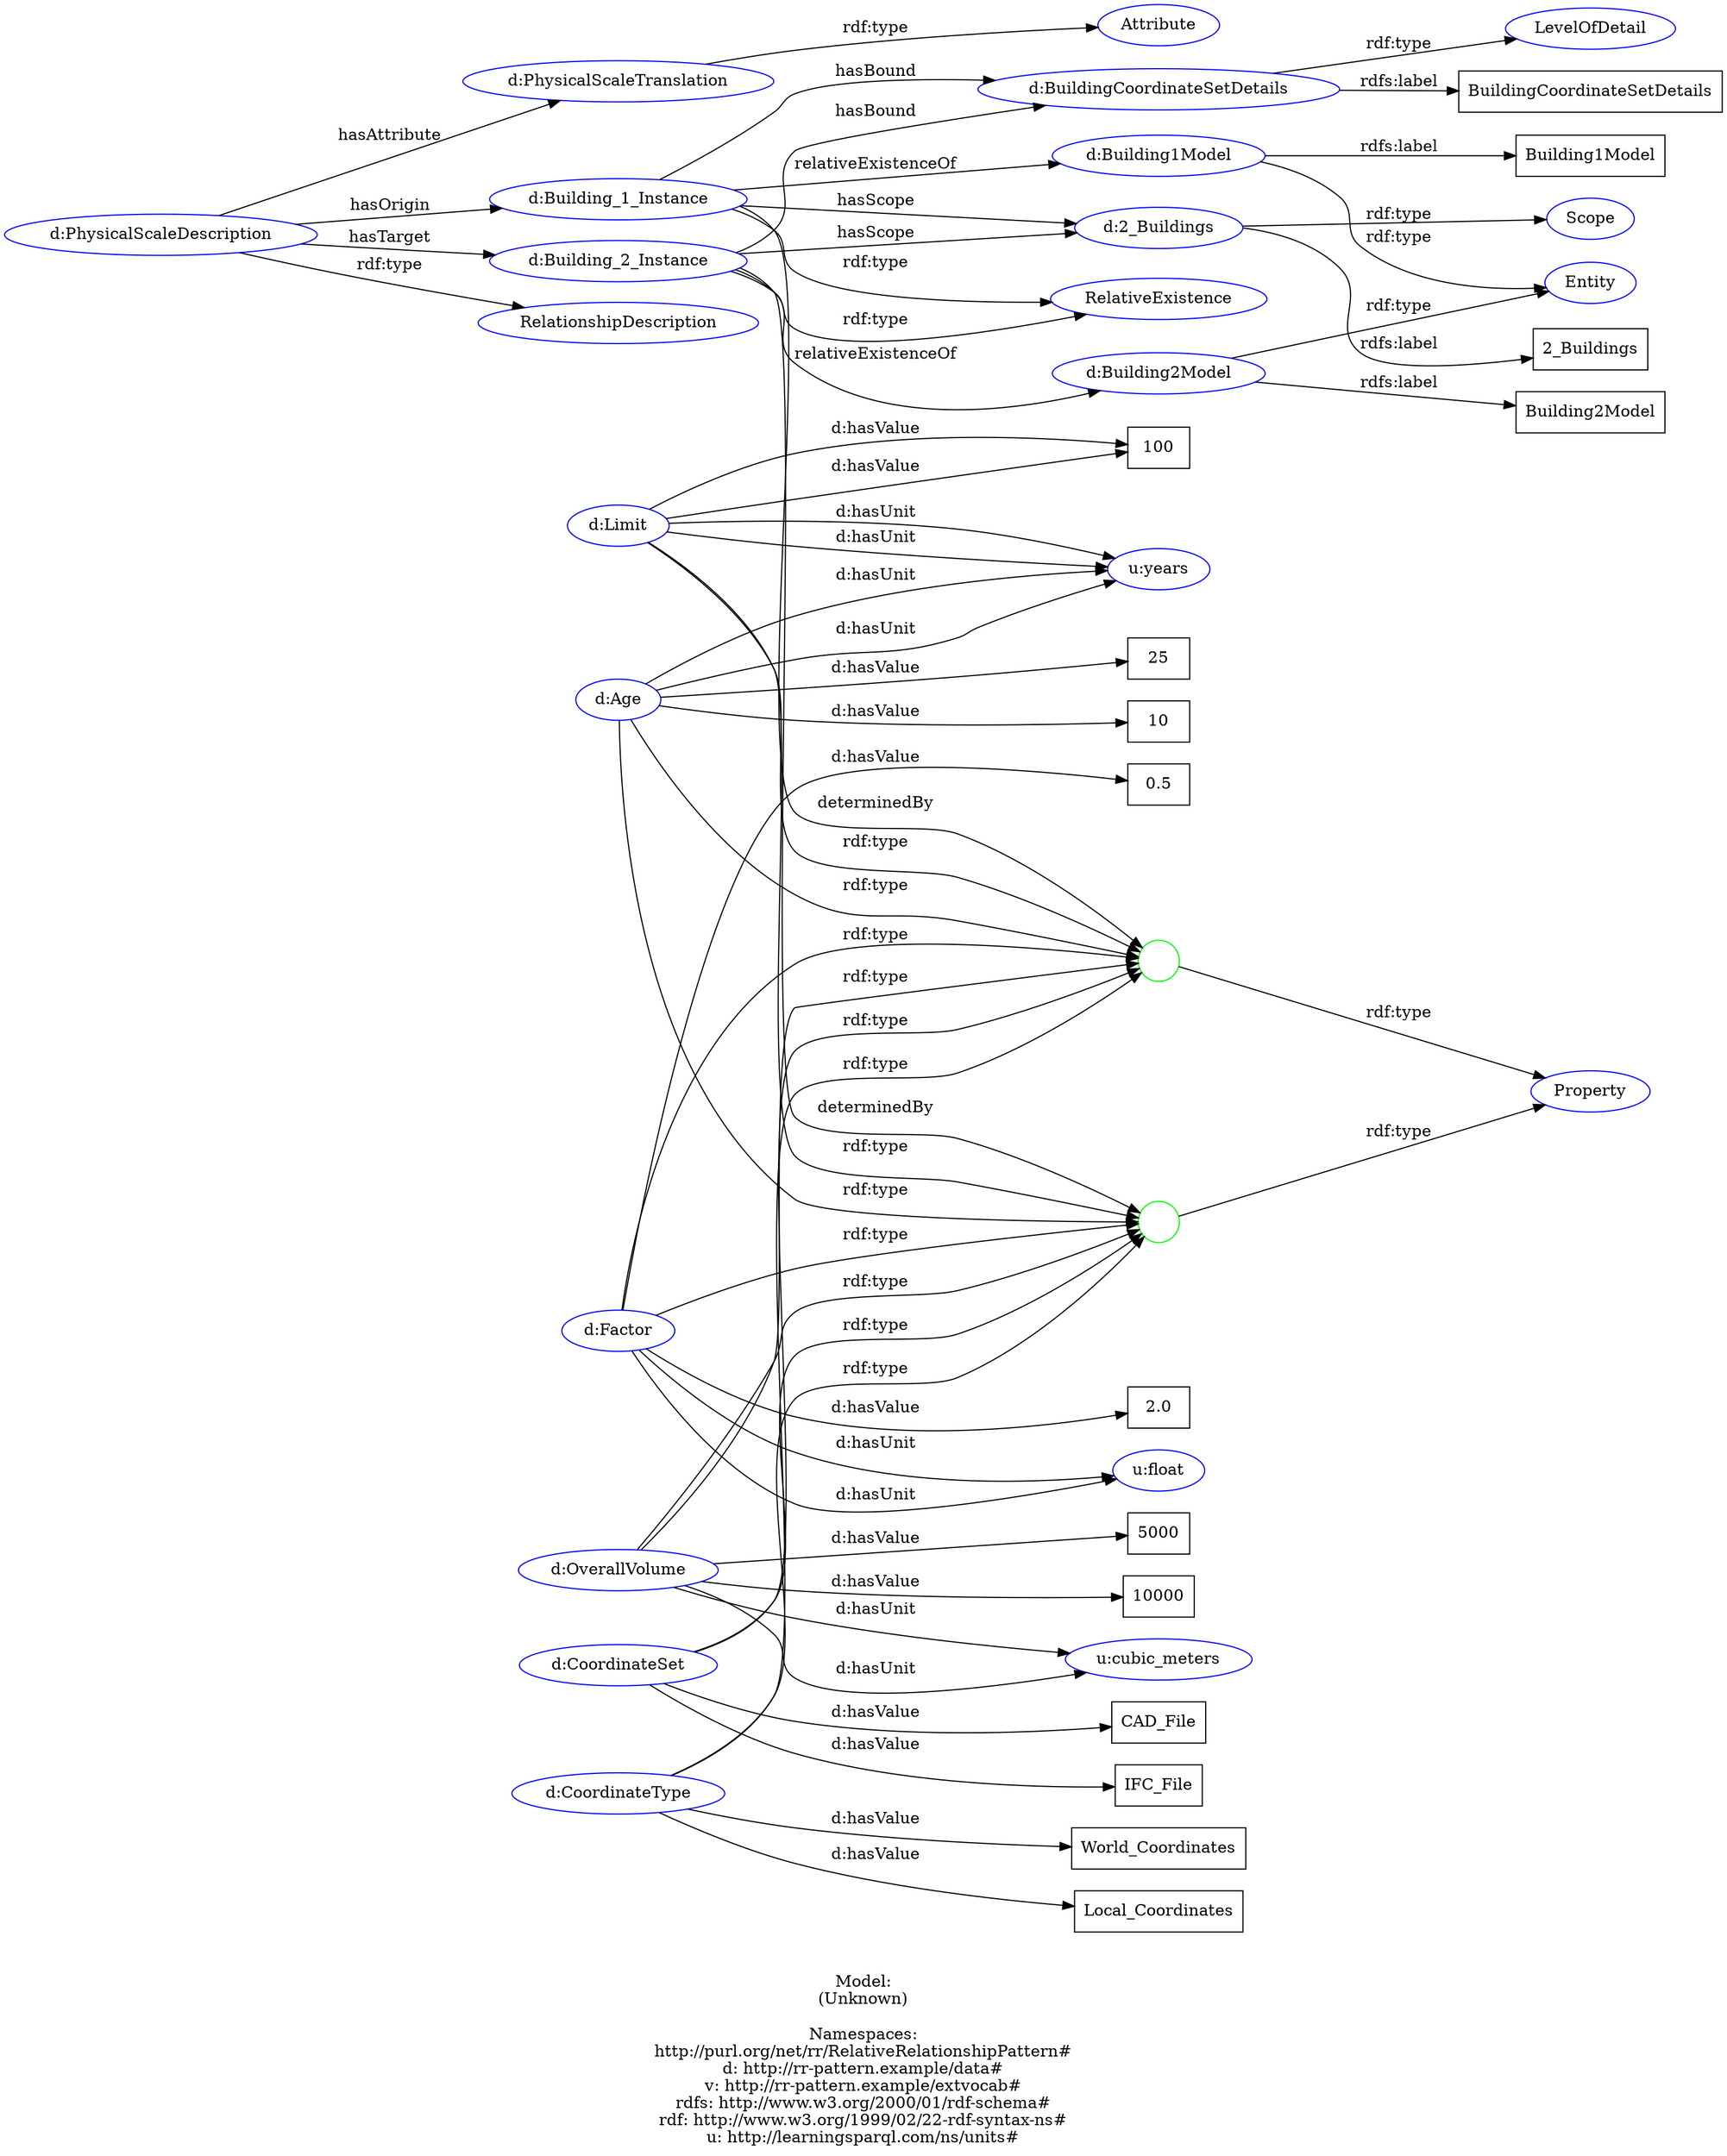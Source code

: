 digraph {
	rankdir = LR;
	charset="utf-8";

	"Rd:PhysicalScaleTranslation" -> "RAttribute" [ label="rdf:type" ];
	"Rd:Building_1_Instance" -> "RRelativeExistence" [ label="rdf:type" ];
	"Rd:Building_2_Instance" -> "RRelativeExistence" [ label="rdf:type" ];
	"Rd:Building1Model" -> "REntity" [ label="rdf:type" ];
	"Rd:Building1Model" -> "LBuilding1Model" [ label="rdfs:label" ];
	"Rd:Building2Model" -> "REntity" [ label="rdf:type" ];
	"Rd:Building2Model" -> "LBuilding2Model" [ label="rdfs:label" ];
	"Rd:PhysicalScaleDescription" -> "RRelationshipDescription" [ label="rdf:type" ];
	"Rd:PhysicalScaleDescription" -> "Rd:PhysicalScaleTranslation" [ label="hasAttribute" ];
	"Rd:PhysicalScaleDescription" -> "Rd:Building_1_Instance" [ label="hasOrigin" ];
	"Rd:PhysicalScaleDescription" -> "Rd:Building_2_Instance" [ label="hasTarget" ];
	"Rd:Building_1_Instance" -> "Rd:Building1Model" [ label="relativeExistenceOf" ];
	"Rd:Building_2_Instance" -> "Rd:Building2Model" [ label="relativeExistenceOf" ];
	"Rd:2_Buildings" -> "RScope" [ label="rdf:type" ];
	"Rd:2_Buildings" -> "L2_Buildings" [ label="rdfs:label" ];
	"Rd:BuildingCoordinateSetDetails" -> "RLevelOfDetail" [ label="rdf:type" ];
	"Rd:BuildingCoordinateSetDetails" -> "LBuildingCoordinateSetDetails" [ label="rdfs:label" ];
	"Rd:Building_1_Instance" -> "Rd:2_Buildings" [ label="hasScope" ];
	"Rd:Building_1_Instance" -> "Rd:BuildingCoordinateSetDetails" [ label="hasBound" ];
	"Rd:Building_2_Instance" -> "Rd:2_Buildings" [ label="hasScope" ];
	"Rd:Building_2_Instance" -> "Rd:BuildingCoordinateSetDetails" [ label="hasBound" ];
	"B_:building1prop" -> "RProperty" [ label="rdf:type" ];
	"B_:building2prop" -> "RProperty" [ label="rdf:type" ];
	"Rd:Limit" -> "B_:building1prop" [ label="rdf:type" ];
	"Rd:Limit" -> "L100" [ label="d:hasValue" ];
	"Rd:Limit" -> "Ru:years" [ label="d:hasUnit" ];
	"Rd:Factor" -> "B_:building1prop" [ label="rdf:type" ];
	"Rd:Factor" -> "L2.0" [ label="d:hasValue" ];
	"Rd:Factor" -> "Ru:float" [ label="d:hasUnit" ];
	"Rd:OverallVolume" -> "B_:building1prop" [ label="rdf:type" ];
	"Rd:OverallVolume" -> "L10000" [ label="d:hasValue" ];
	"Rd:OverallVolume" -> "Ru:cubic_meters" [ label="d:hasUnit" ];
	"Rd:Age" -> "B_:building1prop" [ label="rdf:type" ];
	"Rd:Age" -> "L25" [ label="d:hasValue" ];
	"Rd:Age" -> "Ru:years" [ label="d:hasUnit" ];
	"Rd:CoordinateSet" -> "B_:building1prop" [ label="rdf:type" ];
	"Rd:CoordinateSet" -> "LCAD_File" [ label="d:hasValue" ];
	"Rd:CoordinateType" -> "B_:building1prop" [ label="rdf:type" ];
	"Rd:CoordinateType" -> "LWorld_Coordinates" [ label="d:hasValue" ];
	"Rd:Limit" -> "B_:building2prop" [ label="rdf:type" ];
	"Rd:Limit" -> "L100" [ label="d:hasValue" ];
	"Rd:Limit" -> "Ru:years" [ label="d:hasUnit" ];
	"Rd:Factor" -> "B_:building2prop" [ label="rdf:type" ];
	"Rd:Factor" -> "L0.5" [ label="d:hasValue" ];
	"Rd:Factor" -> "Ru:float" [ label="d:hasUnit" ];
	"Rd:OverallVolume" -> "B_:building2prop" [ label="rdf:type" ];
	"Rd:OverallVolume" -> "L5000" [ label="d:hasValue" ];
	"Rd:OverallVolume" -> "Ru:cubic_meters" [ label="d:hasUnit" ];
	"Rd:Age" -> "B_:building2prop" [ label="rdf:type" ];
	"Rd:Age" -> "L10" [ label="d:hasValue" ];
	"Rd:Age" -> "Ru:years" [ label="d:hasUnit" ];
	"Rd:CoordinateSet" -> "B_:building2prop" [ label="rdf:type" ];
	"Rd:CoordinateSet" -> "LIFC_File" [ label="d:hasValue" ];
	"Rd:CoordinateType" -> "B_:building2prop" [ label="rdf:type" ];
	"Rd:CoordinateType" -> "LLocal_Coordinates" [ label="d:hasValue" ];
	"Rd:Building_1_Instance" -> "B_:building1prop" [ label="determinedBy" ];
	"Rd:Building_2_Instance" -> "B_:building2prop" [ label="determinedBy" ];

	// Resources
	"Rd:PhysicalScaleTranslation" [ label="d:PhysicalScaleTranslation", shape = ellipse, color = blue ];
	"RAttribute" [ label="Attribute", shape = ellipse, color = blue ];
	"Rd:Building_1_Instance" [ label="d:Building_1_Instance", shape = ellipse, color = blue ];
	"RRelativeExistence" [ label="RelativeExistence", shape = ellipse, color = blue ];
	"Rd:Building_2_Instance" [ label="d:Building_2_Instance", shape = ellipse, color = blue ];
	"Rd:Building1Model" [ label="d:Building1Model", shape = ellipse, color = blue ];
	"REntity" [ label="Entity", shape = ellipse, color = blue ];
	"Rd:Building2Model" [ label="d:Building2Model", shape = ellipse, color = blue ];
	"Rd:PhysicalScaleDescription" [ label="d:PhysicalScaleDescription", shape = ellipse, color = blue ];
	"RRelationshipDescription" [ label="RelationshipDescription", shape = ellipse, color = blue ];
	"Rd:2_Buildings" [ label="d:2_Buildings", shape = ellipse, color = blue ];
	"RScope" [ label="Scope", shape = ellipse, color = blue ];
	"Rd:BuildingCoordinateSetDetails" [ label="d:BuildingCoordinateSetDetails", shape = ellipse, color = blue ];
	"RLevelOfDetail" [ label="LevelOfDetail", shape = ellipse, color = blue ];
	"RProperty" [ label="Property", shape = ellipse, color = blue ];
	"Rd:Limit" [ label="d:Limit", shape = ellipse, color = blue ];
	"Ru:years" [ label="u:years", shape = ellipse, color = blue ];
	"Rd:Factor" [ label="d:Factor", shape = ellipse, color = blue ];
	"Ru:float" [ label="u:float", shape = ellipse, color = blue ];
	"Rd:OverallVolume" [ label="d:OverallVolume", shape = ellipse, color = blue ];
	"Ru:cubic_meters" [ label="u:cubic_meters", shape = ellipse, color = blue ];
	"Rd:Age" [ label="d:Age", shape = ellipse, color = blue ];
	"Rd:CoordinateSet" [ label="d:CoordinateSet", shape = ellipse, color = blue ];
	"Rd:CoordinateType" [ label="d:CoordinateType", shape = ellipse, color = blue ];

	// Anonymous nodes
	"B_:building1prop" [ label="", shape = circle, color = green ];
	"B_:building2prop" [ label="", shape = circle, color = green ];

	// Literals
	"LBuilding1Model" [ label="Building1Model", shape = record ];
	"LBuilding2Model" [ label="Building2Model", shape = record ];
	"L2_Buildings" [ label="2_Buildings", shape = record ];
	"LBuildingCoordinateSetDetails" [ label="BuildingCoordinateSetDetails", shape = record ];
	"L100" [ label="100", shape = record ];
	"L2.0" [ label="2.0", shape = record ];
	"L10000" [ label="10000", shape = record ];
	"L25" [ label="25", shape = record ];
	"LCAD_File" [ label="CAD_File", shape = record ];
	"LWorld_Coordinates" [ label="World_Coordinates", shape = record ];
	"L0.5" [ label="0.5", shape = record ];
	"L5000" [ label="5000", shape = record ];
	"L10" [ label="10", shape = record ];
	"LIFC_File" [ label="IFC_File", shape = record ];
	"LLocal_Coordinates" [ label="Local_Coordinates", shape = record ];

	label="\n\nModel:\n(Unknown)\n\nNamespaces:\nhttp://purl.org/net/rr/RelativeRelationshipPattern#\nd: http://rr-pattern.example/data#\nv: http://rr-pattern.example/extvocab#\nrdfs: http://www.w3.org/2000/01/rdf-schema#\nrdf: http://www.w3.org/1999/02/22-rdf-syntax-ns#\nu: http://learningsparql.com/ns/units#\n";
}
